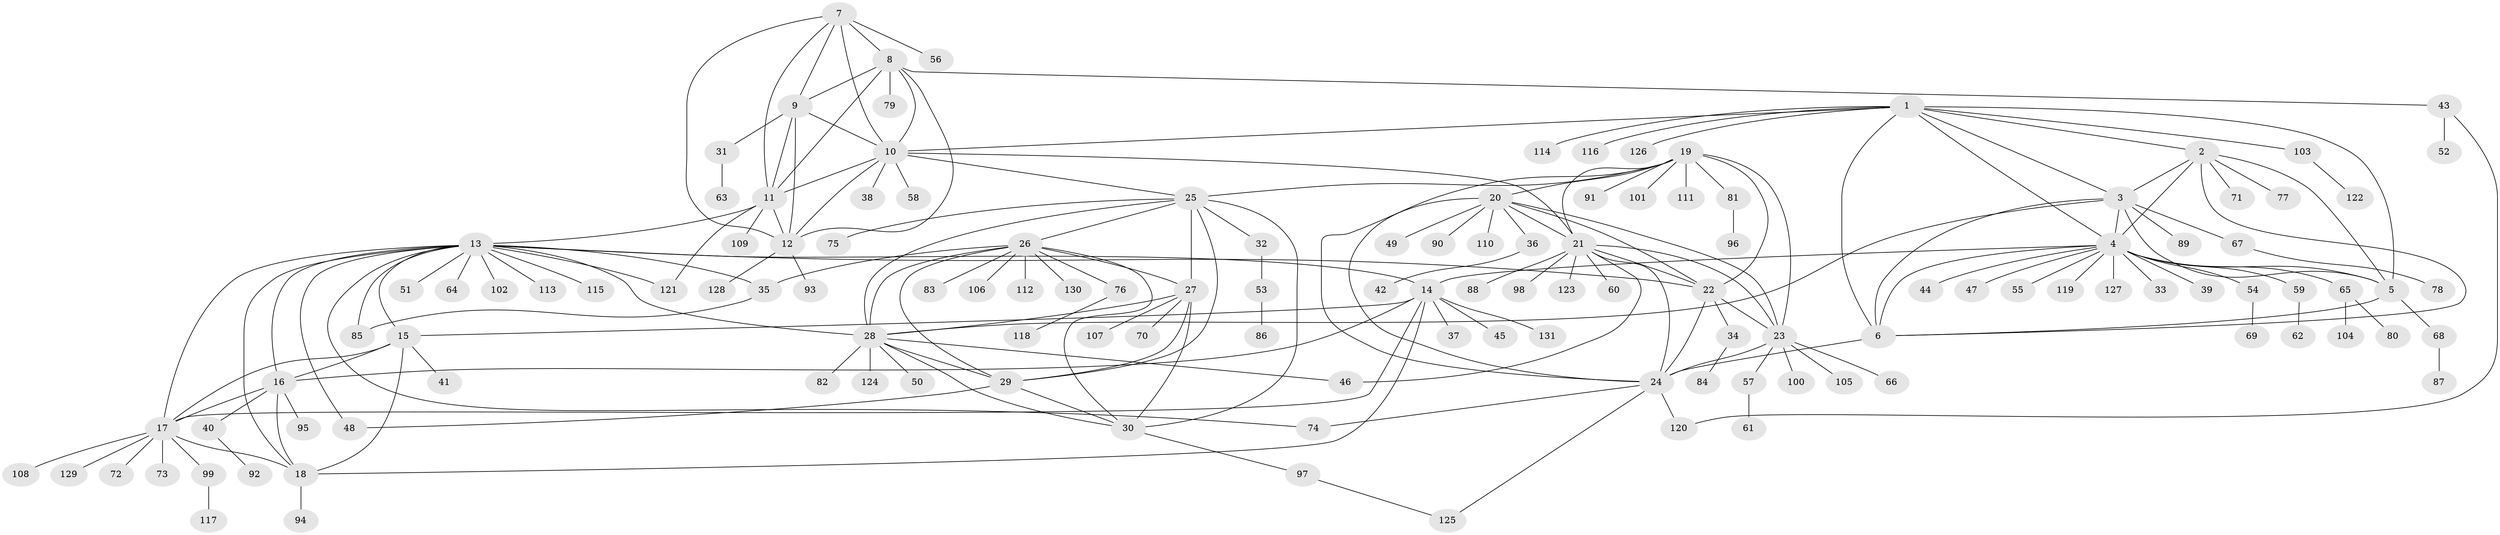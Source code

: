 // Generated by graph-tools (version 1.1) at 2025/02/03/09/25 03:02:47]
// undirected, 131 vertices, 194 edges
graph export_dot {
graph [start="1"]
  node [color=gray90,style=filled];
  1;
  2;
  3;
  4;
  5;
  6;
  7;
  8;
  9;
  10;
  11;
  12;
  13;
  14;
  15;
  16;
  17;
  18;
  19;
  20;
  21;
  22;
  23;
  24;
  25;
  26;
  27;
  28;
  29;
  30;
  31;
  32;
  33;
  34;
  35;
  36;
  37;
  38;
  39;
  40;
  41;
  42;
  43;
  44;
  45;
  46;
  47;
  48;
  49;
  50;
  51;
  52;
  53;
  54;
  55;
  56;
  57;
  58;
  59;
  60;
  61;
  62;
  63;
  64;
  65;
  66;
  67;
  68;
  69;
  70;
  71;
  72;
  73;
  74;
  75;
  76;
  77;
  78;
  79;
  80;
  81;
  82;
  83;
  84;
  85;
  86;
  87;
  88;
  89;
  90;
  91;
  92;
  93;
  94;
  95;
  96;
  97;
  98;
  99;
  100;
  101;
  102;
  103;
  104;
  105;
  106;
  107;
  108;
  109;
  110;
  111;
  112;
  113;
  114;
  115;
  116;
  117;
  118;
  119;
  120;
  121;
  122;
  123;
  124;
  125;
  126;
  127;
  128;
  129;
  130;
  131;
  1 -- 2;
  1 -- 3;
  1 -- 4;
  1 -- 5;
  1 -- 6;
  1 -- 10;
  1 -- 103;
  1 -- 114;
  1 -- 116;
  1 -- 126;
  2 -- 3;
  2 -- 4;
  2 -- 5;
  2 -- 6;
  2 -- 71;
  2 -- 77;
  3 -- 4;
  3 -- 5;
  3 -- 6;
  3 -- 28;
  3 -- 67;
  3 -- 89;
  4 -- 5;
  4 -- 6;
  4 -- 14;
  4 -- 33;
  4 -- 39;
  4 -- 44;
  4 -- 47;
  4 -- 54;
  4 -- 55;
  4 -- 59;
  4 -- 65;
  4 -- 119;
  4 -- 127;
  5 -- 6;
  5 -- 68;
  6 -- 24;
  7 -- 8;
  7 -- 9;
  7 -- 10;
  7 -- 11;
  7 -- 12;
  7 -- 56;
  8 -- 9;
  8 -- 10;
  8 -- 11;
  8 -- 12;
  8 -- 43;
  8 -- 79;
  9 -- 10;
  9 -- 11;
  9 -- 12;
  9 -- 31;
  10 -- 11;
  10 -- 12;
  10 -- 21;
  10 -- 25;
  10 -- 38;
  10 -- 58;
  11 -- 12;
  11 -- 13;
  11 -- 109;
  11 -- 121;
  12 -- 93;
  12 -- 128;
  13 -- 14;
  13 -- 15;
  13 -- 16;
  13 -- 17;
  13 -- 18;
  13 -- 22;
  13 -- 28;
  13 -- 35;
  13 -- 48;
  13 -- 51;
  13 -- 64;
  13 -- 74;
  13 -- 85;
  13 -- 102;
  13 -- 113;
  13 -- 115;
  13 -- 121;
  14 -- 15;
  14 -- 16;
  14 -- 17;
  14 -- 18;
  14 -- 37;
  14 -- 45;
  14 -- 131;
  15 -- 16;
  15 -- 17;
  15 -- 18;
  15 -- 41;
  16 -- 17;
  16 -- 18;
  16 -- 40;
  16 -- 95;
  17 -- 18;
  17 -- 72;
  17 -- 73;
  17 -- 99;
  17 -- 108;
  17 -- 129;
  18 -- 94;
  19 -- 20;
  19 -- 21;
  19 -- 22;
  19 -- 23;
  19 -- 24;
  19 -- 25;
  19 -- 81;
  19 -- 91;
  19 -- 101;
  19 -- 111;
  20 -- 21;
  20 -- 22;
  20 -- 23;
  20 -- 24;
  20 -- 36;
  20 -- 49;
  20 -- 90;
  20 -- 110;
  21 -- 22;
  21 -- 23;
  21 -- 24;
  21 -- 46;
  21 -- 60;
  21 -- 88;
  21 -- 98;
  21 -- 123;
  22 -- 23;
  22 -- 24;
  22 -- 34;
  23 -- 24;
  23 -- 57;
  23 -- 66;
  23 -- 100;
  23 -- 105;
  24 -- 74;
  24 -- 120;
  24 -- 125;
  25 -- 26;
  25 -- 27;
  25 -- 28;
  25 -- 29;
  25 -- 30;
  25 -- 32;
  25 -- 75;
  26 -- 27;
  26 -- 28;
  26 -- 29;
  26 -- 30;
  26 -- 35;
  26 -- 76;
  26 -- 83;
  26 -- 106;
  26 -- 112;
  26 -- 130;
  27 -- 28;
  27 -- 29;
  27 -- 30;
  27 -- 70;
  27 -- 107;
  28 -- 29;
  28 -- 30;
  28 -- 46;
  28 -- 50;
  28 -- 82;
  28 -- 124;
  29 -- 30;
  29 -- 48;
  30 -- 97;
  31 -- 63;
  32 -- 53;
  34 -- 84;
  35 -- 85;
  36 -- 42;
  40 -- 92;
  43 -- 52;
  43 -- 120;
  53 -- 86;
  54 -- 69;
  57 -- 61;
  59 -- 62;
  65 -- 80;
  65 -- 104;
  67 -- 78;
  68 -- 87;
  76 -- 118;
  81 -- 96;
  97 -- 125;
  99 -- 117;
  103 -- 122;
}
